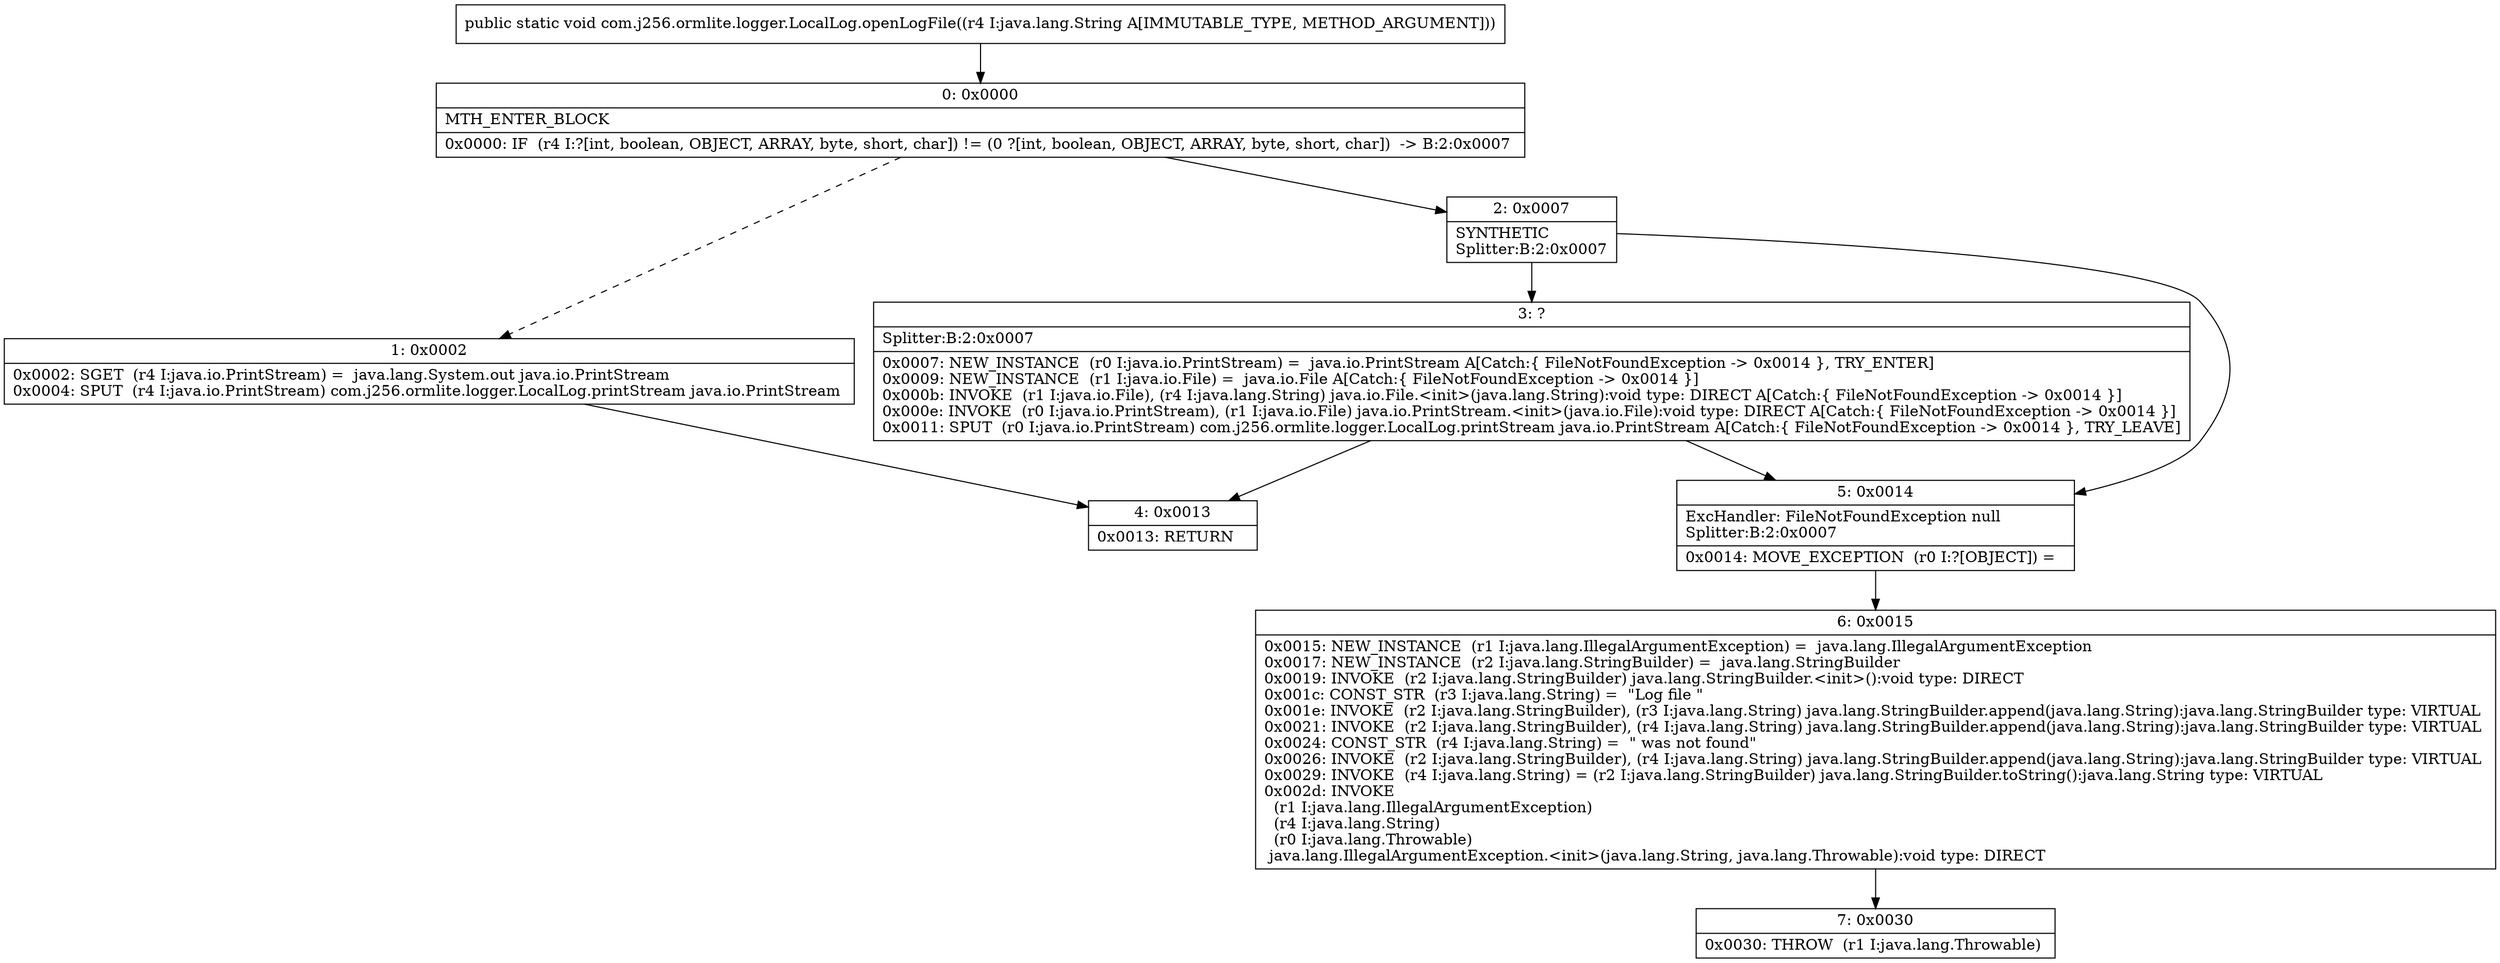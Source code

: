 digraph "CFG forcom.j256.ormlite.logger.LocalLog.openLogFile(Ljava\/lang\/String;)V" {
Node_0 [shape=record,label="{0\:\ 0x0000|MTH_ENTER_BLOCK\l|0x0000: IF  (r4 I:?[int, boolean, OBJECT, ARRAY, byte, short, char]) != (0 ?[int, boolean, OBJECT, ARRAY, byte, short, char])  \-\> B:2:0x0007 \l}"];
Node_1 [shape=record,label="{1\:\ 0x0002|0x0002: SGET  (r4 I:java.io.PrintStream) =  java.lang.System.out java.io.PrintStream \l0x0004: SPUT  (r4 I:java.io.PrintStream) com.j256.ormlite.logger.LocalLog.printStream java.io.PrintStream \l}"];
Node_2 [shape=record,label="{2\:\ 0x0007|SYNTHETIC\lSplitter:B:2:0x0007\l}"];
Node_3 [shape=record,label="{3\:\ ?|Splitter:B:2:0x0007\l|0x0007: NEW_INSTANCE  (r0 I:java.io.PrintStream) =  java.io.PrintStream A[Catch:\{ FileNotFoundException \-\> 0x0014 \}, TRY_ENTER]\l0x0009: NEW_INSTANCE  (r1 I:java.io.File) =  java.io.File A[Catch:\{ FileNotFoundException \-\> 0x0014 \}]\l0x000b: INVOKE  (r1 I:java.io.File), (r4 I:java.lang.String) java.io.File.\<init\>(java.lang.String):void type: DIRECT A[Catch:\{ FileNotFoundException \-\> 0x0014 \}]\l0x000e: INVOKE  (r0 I:java.io.PrintStream), (r1 I:java.io.File) java.io.PrintStream.\<init\>(java.io.File):void type: DIRECT A[Catch:\{ FileNotFoundException \-\> 0x0014 \}]\l0x0011: SPUT  (r0 I:java.io.PrintStream) com.j256.ormlite.logger.LocalLog.printStream java.io.PrintStream A[Catch:\{ FileNotFoundException \-\> 0x0014 \}, TRY_LEAVE]\l}"];
Node_4 [shape=record,label="{4\:\ 0x0013|0x0013: RETURN   \l}"];
Node_5 [shape=record,label="{5\:\ 0x0014|ExcHandler: FileNotFoundException null\lSplitter:B:2:0x0007\l|0x0014: MOVE_EXCEPTION  (r0 I:?[OBJECT]) =  \l}"];
Node_6 [shape=record,label="{6\:\ 0x0015|0x0015: NEW_INSTANCE  (r1 I:java.lang.IllegalArgumentException) =  java.lang.IllegalArgumentException \l0x0017: NEW_INSTANCE  (r2 I:java.lang.StringBuilder) =  java.lang.StringBuilder \l0x0019: INVOKE  (r2 I:java.lang.StringBuilder) java.lang.StringBuilder.\<init\>():void type: DIRECT \l0x001c: CONST_STR  (r3 I:java.lang.String) =  \"Log file \" \l0x001e: INVOKE  (r2 I:java.lang.StringBuilder), (r3 I:java.lang.String) java.lang.StringBuilder.append(java.lang.String):java.lang.StringBuilder type: VIRTUAL \l0x0021: INVOKE  (r2 I:java.lang.StringBuilder), (r4 I:java.lang.String) java.lang.StringBuilder.append(java.lang.String):java.lang.StringBuilder type: VIRTUAL \l0x0024: CONST_STR  (r4 I:java.lang.String) =  \" was not found\" \l0x0026: INVOKE  (r2 I:java.lang.StringBuilder), (r4 I:java.lang.String) java.lang.StringBuilder.append(java.lang.String):java.lang.StringBuilder type: VIRTUAL \l0x0029: INVOKE  (r4 I:java.lang.String) = (r2 I:java.lang.StringBuilder) java.lang.StringBuilder.toString():java.lang.String type: VIRTUAL \l0x002d: INVOKE  \l  (r1 I:java.lang.IllegalArgumentException)\l  (r4 I:java.lang.String)\l  (r0 I:java.lang.Throwable)\l java.lang.IllegalArgumentException.\<init\>(java.lang.String, java.lang.Throwable):void type: DIRECT \l}"];
Node_7 [shape=record,label="{7\:\ 0x0030|0x0030: THROW  (r1 I:java.lang.Throwable) \l}"];
MethodNode[shape=record,label="{public static void com.j256.ormlite.logger.LocalLog.openLogFile((r4 I:java.lang.String A[IMMUTABLE_TYPE, METHOD_ARGUMENT])) }"];
MethodNode -> Node_0;
Node_0 -> Node_1[style=dashed];
Node_0 -> Node_2;
Node_1 -> Node_4;
Node_2 -> Node_3;
Node_2 -> Node_5;
Node_3 -> Node_4;
Node_3 -> Node_5;
Node_5 -> Node_6;
Node_6 -> Node_7;
}


